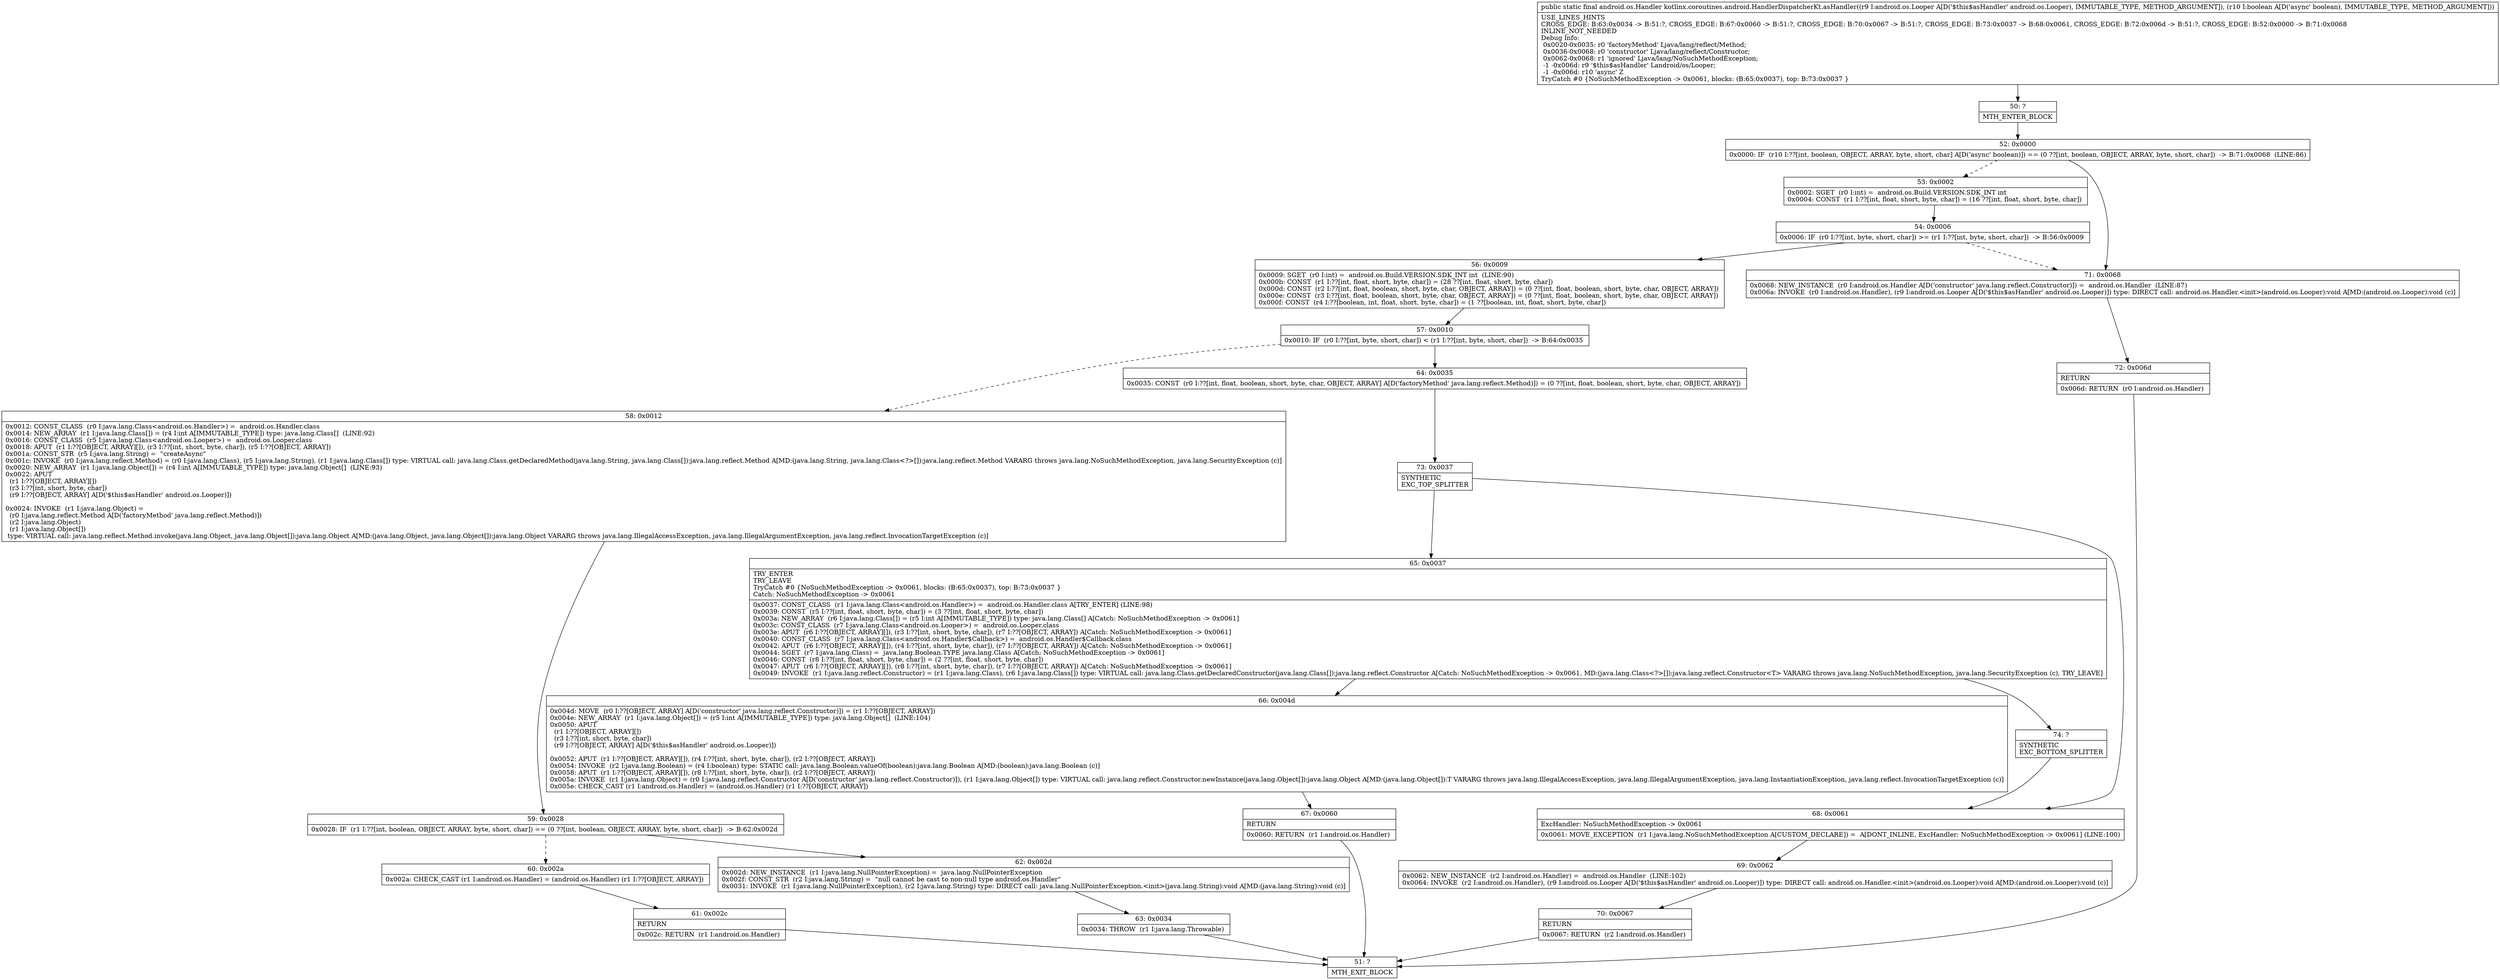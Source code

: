 digraph "CFG forkotlinx.coroutines.android.HandlerDispatcherKt.asHandler(Landroid\/os\/Looper;Z)Landroid\/os\/Handler;" {
Node_50 [shape=record,label="{50\:\ ?|MTH_ENTER_BLOCK\l}"];
Node_52 [shape=record,label="{52\:\ 0x0000|0x0000: IF  (r10 I:??[int, boolean, OBJECT, ARRAY, byte, short, char] A[D('async' boolean)]) == (0 ??[int, boolean, OBJECT, ARRAY, byte, short, char])  \-\> B:71:0x0068  (LINE:86)\l}"];
Node_53 [shape=record,label="{53\:\ 0x0002|0x0002: SGET  (r0 I:int) =  android.os.Build.VERSION.SDK_INT int \l0x0004: CONST  (r1 I:??[int, float, short, byte, char]) = (16 ??[int, float, short, byte, char]) \l}"];
Node_54 [shape=record,label="{54\:\ 0x0006|0x0006: IF  (r0 I:??[int, byte, short, char]) \>= (r1 I:??[int, byte, short, char])  \-\> B:56:0x0009 \l}"];
Node_56 [shape=record,label="{56\:\ 0x0009|0x0009: SGET  (r0 I:int) =  android.os.Build.VERSION.SDK_INT int  (LINE:90)\l0x000b: CONST  (r1 I:??[int, float, short, byte, char]) = (28 ??[int, float, short, byte, char]) \l0x000d: CONST  (r2 I:??[int, float, boolean, short, byte, char, OBJECT, ARRAY]) = (0 ??[int, float, boolean, short, byte, char, OBJECT, ARRAY]) \l0x000e: CONST  (r3 I:??[int, float, boolean, short, byte, char, OBJECT, ARRAY]) = (0 ??[int, float, boolean, short, byte, char, OBJECT, ARRAY]) \l0x000f: CONST  (r4 I:??[boolean, int, float, short, byte, char]) = (1 ??[boolean, int, float, short, byte, char]) \l}"];
Node_57 [shape=record,label="{57\:\ 0x0010|0x0010: IF  (r0 I:??[int, byte, short, char]) \< (r1 I:??[int, byte, short, char])  \-\> B:64:0x0035 \l}"];
Node_58 [shape=record,label="{58\:\ 0x0012|0x0012: CONST_CLASS  (r0 I:java.lang.Class\<android.os.Handler\>) =  android.os.Handler.class \l0x0014: NEW_ARRAY  (r1 I:java.lang.Class[]) = (r4 I:int A[IMMUTABLE_TYPE]) type: java.lang.Class[]  (LINE:92)\l0x0016: CONST_CLASS  (r5 I:java.lang.Class\<android.os.Looper\>) =  android.os.Looper.class \l0x0018: APUT  (r1 I:??[OBJECT, ARRAY][]), (r3 I:??[int, short, byte, char]), (r5 I:??[OBJECT, ARRAY]) \l0x001a: CONST_STR  (r5 I:java.lang.String) =  \"createAsync\" \l0x001c: INVOKE  (r0 I:java.lang.reflect.Method) = (r0 I:java.lang.Class), (r5 I:java.lang.String), (r1 I:java.lang.Class[]) type: VIRTUAL call: java.lang.Class.getDeclaredMethod(java.lang.String, java.lang.Class[]):java.lang.reflect.Method A[MD:(java.lang.String, java.lang.Class\<?\>[]):java.lang.reflect.Method VARARG throws java.lang.NoSuchMethodException, java.lang.SecurityException (c)]\l0x0020: NEW_ARRAY  (r1 I:java.lang.Object[]) = (r4 I:int A[IMMUTABLE_TYPE]) type: java.lang.Object[]  (LINE:93)\l0x0022: APUT  \l  (r1 I:??[OBJECT, ARRAY][])\l  (r3 I:??[int, short, byte, char])\l  (r9 I:??[OBJECT, ARRAY] A[D('$this$asHandler' android.os.Looper)])\l \l0x0024: INVOKE  (r1 I:java.lang.Object) = \l  (r0 I:java.lang.reflect.Method A[D('factoryMethod' java.lang.reflect.Method)])\l  (r2 I:java.lang.Object)\l  (r1 I:java.lang.Object[])\l type: VIRTUAL call: java.lang.reflect.Method.invoke(java.lang.Object, java.lang.Object[]):java.lang.Object A[MD:(java.lang.Object, java.lang.Object[]):java.lang.Object VARARG throws java.lang.IllegalAccessException, java.lang.IllegalArgumentException, java.lang.reflect.InvocationTargetException (c)]\l}"];
Node_59 [shape=record,label="{59\:\ 0x0028|0x0028: IF  (r1 I:??[int, boolean, OBJECT, ARRAY, byte, short, char]) == (0 ??[int, boolean, OBJECT, ARRAY, byte, short, char])  \-\> B:62:0x002d \l}"];
Node_60 [shape=record,label="{60\:\ 0x002a|0x002a: CHECK_CAST (r1 I:android.os.Handler) = (android.os.Handler) (r1 I:??[OBJECT, ARRAY]) \l}"];
Node_61 [shape=record,label="{61\:\ 0x002c|RETURN\l|0x002c: RETURN  (r1 I:android.os.Handler) \l}"];
Node_51 [shape=record,label="{51\:\ ?|MTH_EXIT_BLOCK\l}"];
Node_62 [shape=record,label="{62\:\ 0x002d|0x002d: NEW_INSTANCE  (r1 I:java.lang.NullPointerException) =  java.lang.NullPointerException \l0x002f: CONST_STR  (r2 I:java.lang.String) =  \"null cannot be cast to non\-null type android.os.Handler\" \l0x0031: INVOKE  (r1 I:java.lang.NullPointerException), (r2 I:java.lang.String) type: DIRECT call: java.lang.NullPointerException.\<init\>(java.lang.String):void A[MD:(java.lang.String):void (c)]\l}"];
Node_63 [shape=record,label="{63\:\ 0x0034|0x0034: THROW  (r1 I:java.lang.Throwable) \l}"];
Node_64 [shape=record,label="{64\:\ 0x0035|0x0035: CONST  (r0 I:??[int, float, boolean, short, byte, char, OBJECT, ARRAY] A[D('factoryMethod' java.lang.reflect.Method)]) = (0 ??[int, float, boolean, short, byte, char, OBJECT, ARRAY]) \l}"];
Node_73 [shape=record,label="{73\:\ 0x0037|SYNTHETIC\lEXC_TOP_SPLITTER\l}"];
Node_65 [shape=record,label="{65\:\ 0x0037|TRY_ENTER\lTRY_LEAVE\lTryCatch #0 \{NoSuchMethodException \-\> 0x0061, blocks: (B:65:0x0037), top: B:73:0x0037 \}\lCatch: NoSuchMethodException \-\> 0x0061\l|0x0037: CONST_CLASS  (r1 I:java.lang.Class\<android.os.Handler\>) =  android.os.Handler.class A[TRY_ENTER] (LINE:98)\l0x0039: CONST  (r5 I:??[int, float, short, byte, char]) = (3 ??[int, float, short, byte, char]) \l0x003a: NEW_ARRAY  (r6 I:java.lang.Class[]) = (r5 I:int A[IMMUTABLE_TYPE]) type: java.lang.Class[] A[Catch: NoSuchMethodException \-\> 0x0061]\l0x003c: CONST_CLASS  (r7 I:java.lang.Class\<android.os.Looper\>) =  android.os.Looper.class \l0x003e: APUT  (r6 I:??[OBJECT, ARRAY][]), (r3 I:??[int, short, byte, char]), (r7 I:??[OBJECT, ARRAY]) A[Catch: NoSuchMethodException \-\> 0x0061]\l0x0040: CONST_CLASS  (r7 I:java.lang.Class\<android.os.Handler$Callback\>) =  android.os.Handler$Callback.class \l0x0042: APUT  (r6 I:??[OBJECT, ARRAY][]), (r4 I:??[int, short, byte, char]), (r7 I:??[OBJECT, ARRAY]) A[Catch: NoSuchMethodException \-\> 0x0061]\l0x0044: SGET  (r7 I:java.lang.Class) =  java.lang.Boolean.TYPE java.lang.Class A[Catch: NoSuchMethodException \-\> 0x0061]\l0x0046: CONST  (r8 I:??[int, float, short, byte, char]) = (2 ??[int, float, short, byte, char]) \l0x0047: APUT  (r6 I:??[OBJECT, ARRAY][]), (r8 I:??[int, short, byte, char]), (r7 I:??[OBJECT, ARRAY]) A[Catch: NoSuchMethodException \-\> 0x0061]\l0x0049: INVOKE  (r1 I:java.lang.reflect.Constructor) = (r1 I:java.lang.Class), (r6 I:java.lang.Class[]) type: VIRTUAL call: java.lang.Class.getDeclaredConstructor(java.lang.Class[]):java.lang.reflect.Constructor A[Catch: NoSuchMethodException \-\> 0x0061, MD:(java.lang.Class\<?\>[]):java.lang.reflect.Constructor\<T\> VARARG throws java.lang.NoSuchMethodException, java.lang.SecurityException (c), TRY_LEAVE]\l}"];
Node_66 [shape=record,label="{66\:\ 0x004d|0x004d: MOVE  (r0 I:??[OBJECT, ARRAY] A[D('constructor' java.lang.reflect.Constructor)]) = (r1 I:??[OBJECT, ARRAY]) \l0x004e: NEW_ARRAY  (r1 I:java.lang.Object[]) = (r5 I:int A[IMMUTABLE_TYPE]) type: java.lang.Object[]  (LINE:104)\l0x0050: APUT  \l  (r1 I:??[OBJECT, ARRAY][])\l  (r3 I:??[int, short, byte, char])\l  (r9 I:??[OBJECT, ARRAY] A[D('$this$asHandler' android.os.Looper)])\l \l0x0052: APUT  (r1 I:??[OBJECT, ARRAY][]), (r4 I:??[int, short, byte, char]), (r2 I:??[OBJECT, ARRAY]) \l0x0054: INVOKE  (r2 I:java.lang.Boolean) = (r4 I:boolean) type: STATIC call: java.lang.Boolean.valueOf(boolean):java.lang.Boolean A[MD:(boolean):java.lang.Boolean (c)]\l0x0058: APUT  (r1 I:??[OBJECT, ARRAY][]), (r8 I:??[int, short, byte, char]), (r2 I:??[OBJECT, ARRAY]) \l0x005a: INVOKE  (r1 I:java.lang.Object) = (r0 I:java.lang.reflect.Constructor A[D('constructor' java.lang.reflect.Constructor)]), (r1 I:java.lang.Object[]) type: VIRTUAL call: java.lang.reflect.Constructor.newInstance(java.lang.Object[]):java.lang.Object A[MD:(java.lang.Object[]):T VARARG throws java.lang.IllegalAccessException, java.lang.IllegalArgumentException, java.lang.InstantiationException, java.lang.reflect.InvocationTargetException (c)]\l0x005e: CHECK_CAST (r1 I:android.os.Handler) = (android.os.Handler) (r1 I:??[OBJECT, ARRAY]) \l}"];
Node_67 [shape=record,label="{67\:\ 0x0060|RETURN\l|0x0060: RETURN  (r1 I:android.os.Handler) \l}"];
Node_74 [shape=record,label="{74\:\ ?|SYNTHETIC\lEXC_BOTTOM_SPLITTER\l}"];
Node_68 [shape=record,label="{68\:\ 0x0061|ExcHandler: NoSuchMethodException \-\> 0x0061\l|0x0061: MOVE_EXCEPTION  (r1 I:java.lang.NoSuchMethodException A[CUSTOM_DECLARE]) =  A[DONT_INLINE, ExcHandler: NoSuchMethodException \-\> 0x0061] (LINE:100)\l}"];
Node_69 [shape=record,label="{69\:\ 0x0062|0x0062: NEW_INSTANCE  (r2 I:android.os.Handler) =  android.os.Handler  (LINE:102)\l0x0064: INVOKE  (r2 I:android.os.Handler), (r9 I:android.os.Looper A[D('$this$asHandler' android.os.Looper)]) type: DIRECT call: android.os.Handler.\<init\>(android.os.Looper):void A[MD:(android.os.Looper):void (c)]\l}"];
Node_70 [shape=record,label="{70\:\ 0x0067|RETURN\l|0x0067: RETURN  (r2 I:android.os.Handler) \l}"];
Node_71 [shape=record,label="{71\:\ 0x0068|0x0068: NEW_INSTANCE  (r0 I:android.os.Handler A[D('constructor' java.lang.reflect.Constructor)]) =  android.os.Handler  (LINE:87)\l0x006a: INVOKE  (r0 I:android.os.Handler), (r9 I:android.os.Looper A[D('$this$asHandler' android.os.Looper)]) type: DIRECT call: android.os.Handler.\<init\>(android.os.Looper):void A[MD:(android.os.Looper):void (c)]\l}"];
Node_72 [shape=record,label="{72\:\ 0x006d|RETURN\l|0x006d: RETURN  (r0 I:android.os.Handler) \l}"];
MethodNode[shape=record,label="{public static final android.os.Handler kotlinx.coroutines.android.HandlerDispatcherKt.asHandler((r9 I:android.os.Looper A[D('$this$asHandler' android.os.Looper), IMMUTABLE_TYPE, METHOD_ARGUMENT]), (r10 I:boolean A[D('async' boolean), IMMUTABLE_TYPE, METHOD_ARGUMENT]))  | USE_LINES_HINTS\lCROSS_EDGE: B:63:0x0034 \-\> B:51:?, CROSS_EDGE: B:67:0x0060 \-\> B:51:?, CROSS_EDGE: B:70:0x0067 \-\> B:51:?, CROSS_EDGE: B:73:0x0037 \-\> B:68:0x0061, CROSS_EDGE: B:72:0x006d \-\> B:51:?, CROSS_EDGE: B:52:0x0000 \-\> B:71:0x0068\lINLINE_NOT_NEEDED\lDebug Info:\l  0x0020\-0x0035: r0 'factoryMethod' Ljava\/lang\/reflect\/Method;\l  0x0036\-0x0068: r0 'constructor' Ljava\/lang\/reflect\/Constructor;\l  0x0062\-0x0068: r1 'ignored' Ljava\/lang\/NoSuchMethodException;\l  \-1 \-0x006d: r9 '$this$asHandler' Landroid\/os\/Looper;\l  \-1 \-0x006d: r10 'async' Z\lTryCatch #0 \{NoSuchMethodException \-\> 0x0061, blocks: (B:65:0x0037), top: B:73:0x0037 \}\l}"];
MethodNode -> Node_50;Node_50 -> Node_52;
Node_52 -> Node_53[style=dashed];
Node_52 -> Node_71;
Node_53 -> Node_54;
Node_54 -> Node_56;
Node_54 -> Node_71[style=dashed];
Node_56 -> Node_57;
Node_57 -> Node_58[style=dashed];
Node_57 -> Node_64;
Node_58 -> Node_59;
Node_59 -> Node_60[style=dashed];
Node_59 -> Node_62;
Node_60 -> Node_61;
Node_61 -> Node_51;
Node_62 -> Node_63;
Node_63 -> Node_51;
Node_64 -> Node_73;
Node_73 -> Node_65;
Node_73 -> Node_68;
Node_65 -> Node_66;
Node_65 -> Node_74;
Node_66 -> Node_67;
Node_67 -> Node_51;
Node_74 -> Node_68;
Node_68 -> Node_69;
Node_69 -> Node_70;
Node_70 -> Node_51;
Node_71 -> Node_72;
Node_72 -> Node_51;
}

